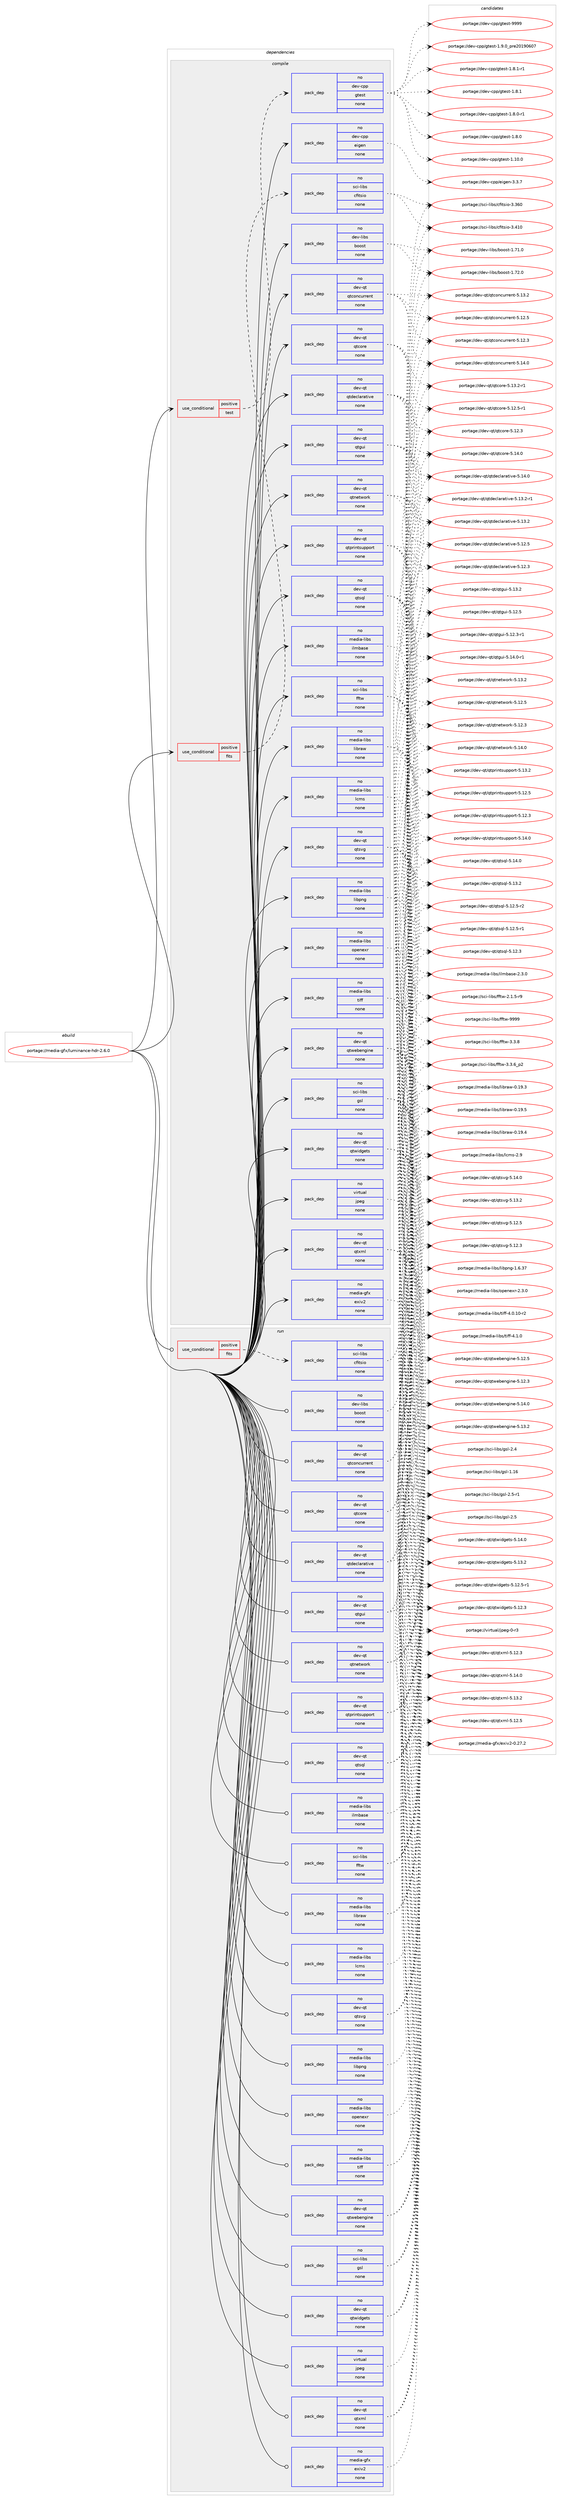 digraph prolog {

# *************
# Graph options
# *************

newrank=true;
concentrate=true;
compound=true;
graph [rankdir=LR,fontname=Helvetica,fontsize=10,ranksep=1.5];#, ranksep=2.5, nodesep=0.2];
edge  [arrowhead=vee];
node  [fontname=Helvetica,fontsize=10];

# **********
# The ebuild
# **********

subgraph cluster_leftcol {
color=gray;
rank=same;
label=<<i>ebuild</i>>;
id [label="portage://media-gfx/luminance-hdr-2.6.0", color=red, width=4, href="../media-gfx/luminance-hdr-2.6.0.svg"];
}

# ****************
# The dependencies
# ****************

subgraph cluster_midcol {
color=gray;
label=<<i>dependencies</i>>;
subgraph cluster_compile {
fillcolor="#eeeeee";
style=filled;
label=<<i>compile</i>>;
subgraph cond50230 {
dependency219695 [label=<<TABLE BORDER="0" CELLBORDER="1" CELLSPACING="0" CELLPADDING="4"><TR><TD ROWSPAN="3" CELLPADDING="10">use_conditional</TD></TR><TR><TD>positive</TD></TR><TR><TD>fits</TD></TR></TABLE>>, shape=none, color=red];
subgraph pack166073 {
dependency219696 [label=<<TABLE BORDER="0" CELLBORDER="1" CELLSPACING="0" CELLPADDING="4" WIDTH="220"><TR><TD ROWSPAN="6" CELLPADDING="30">pack_dep</TD></TR><TR><TD WIDTH="110">no</TD></TR><TR><TD>sci-libs</TD></TR><TR><TD>cfitsio</TD></TR><TR><TD>none</TD></TR><TR><TD></TD></TR></TABLE>>, shape=none, color=blue];
}
dependency219695:e -> dependency219696:w [weight=20,style="dashed",arrowhead="vee"];
}
id:e -> dependency219695:w [weight=20,style="solid",arrowhead="vee"];
subgraph cond50231 {
dependency219697 [label=<<TABLE BORDER="0" CELLBORDER="1" CELLSPACING="0" CELLPADDING="4"><TR><TD ROWSPAN="3" CELLPADDING="10">use_conditional</TD></TR><TR><TD>positive</TD></TR><TR><TD>test</TD></TR></TABLE>>, shape=none, color=red];
subgraph pack166074 {
dependency219698 [label=<<TABLE BORDER="0" CELLBORDER="1" CELLSPACING="0" CELLPADDING="4" WIDTH="220"><TR><TD ROWSPAN="6" CELLPADDING="30">pack_dep</TD></TR><TR><TD WIDTH="110">no</TD></TR><TR><TD>dev-cpp</TD></TR><TR><TD>gtest</TD></TR><TR><TD>none</TD></TR><TR><TD></TD></TR></TABLE>>, shape=none, color=blue];
}
dependency219697:e -> dependency219698:w [weight=20,style="dashed",arrowhead="vee"];
}
id:e -> dependency219697:w [weight=20,style="solid",arrowhead="vee"];
subgraph pack166075 {
dependency219699 [label=<<TABLE BORDER="0" CELLBORDER="1" CELLSPACING="0" CELLPADDING="4" WIDTH="220"><TR><TD ROWSPAN="6" CELLPADDING="30">pack_dep</TD></TR><TR><TD WIDTH="110">no</TD></TR><TR><TD>dev-cpp</TD></TR><TR><TD>eigen</TD></TR><TR><TD>none</TD></TR><TR><TD></TD></TR></TABLE>>, shape=none, color=blue];
}
id:e -> dependency219699:w [weight=20,style="solid",arrowhead="vee"];
subgraph pack166076 {
dependency219700 [label=<<TABLE BORDER="0" CELLBORDER="1" CELLSPACING="0" CELLPADDING="4" WIDTH="220"><TR><TD ROWSPAN="6" CELLPADDING="30">pack_dep</TD></TR><TR><TD WIDTH="110">no</TD></TR><TR><TD>dev-libs</TD></TR><TR><TD>boost</TD></TR><TR><TD>none</TD></TR><TR><TD></TD></TR></TABLE>>, shape=none, color=blue];
}
id:e -> dependency219700:w [weight=20,style="solid",arrowhead="vee"];
subgraph pack166077 {
dependency219701 [label=<<TABLE BORDER="0" CELLBORDER="1" CELLSPACING="0" CELLPADDING="4" WIDTH="220"><TR><TD ROWSPAN="6" CELLPADDING="30">pack_dep</TD></TR><TR><TD WIDTH="110">no</TD></TR><TR><TD>dev-qt</TD></TR><TR><TD>qtconcurrent</TD></TR><TR><TD>none</TD></TR><TR><TD></TD></TR></TABLE>>, shape=none, color=blue];
}
id:e -> dependency219701:w [weight=20,style="solid",arrowhead="vee"];
subgraph pack166078 {
dependency219702 [label=<<TABLE BORDER="0" CELLBORDER="1" CELLSPACING="0" CELLPADDING="4" WIDTH="220"><TR><TD ROWSPAN="6" CELLPADDING="30">pack_dep</TD></TR><TR><TD WIDTH="110">no</TD></TR><TR><TD>dev-qt</TD></TR><TR><TD>qtcore</TD></TR><TR><TD>none</TD></TR><TR><TD></TD></TR></TABLE>>, shape=none, color=blue];
}
id:e -> dependency219702:w [weight=20,style="solid",arrowhead="vee"];
subgraph pack166079 {
dependency219703 [label=<<TABLE BORDER="0" CELLBORDER="1" CELLSPACING="0" CELLPADDING="4" WIDTH="220"><TR><TD ROWSPAN="6" CELLPADDING="30">pack_dep</TD></TR><TR><TD WIDTH="110">no</TD></TR><TR><TD>dev-qt</TD></TR><TR><TD>qtdeclarative</TD></TR><TR><TD>none</TD></TR><TR><TD></TD></TR></TABLE>>, shape=none, color=blue];
}
id:e -> dependency219703:w [weight=20,style="solid",arrowhead="vee"];
subgraph pack166080 {
dependency219704 [label=<<TABLE BORDER="0" CELLBORDER="1" CELLSPACING="0" CELLPADDING="4" WIDTH="220"><TR><TD ROWSPAN="6" CELLPADDING="30">pack_dep</TD></TR><TR><TD WIDTH="110">no</TD></TR><TR><TD>dev-qt</TD></TR><TR><TD>qtgui</TD></TR><TR><TD>none</TD></TR><TR><TD></TD></TR></TABLE>>, shape=none, color=blue];
}
id:e -> dependency219704:w [weight=20,style="solid",arrowhead="vee"];
subgraph pack166081 {
dependency219705 [label=<<TABLE BORDER="0" CELLBORDER="1" CELLSPACING="0" CELLPADDING="4" WIDTH="220"><TR><TD ROWSPAN="6" CELLPADDING="30">pack_dep</TD></TR><TR><TD WIDTH="110">no</TD></TR><TR><TD>dev-qt</TD></TR><TR><TD>qtnetwork</TD></TR><TR><TD>none</TD></TR><TR><TD></TD></TR></TABLE>>, shape=none, color=blue];
}
id:e -> dependency219705:w [weight=20,style="solid",arrowhead="vee"];
subgraph pack166082 {
dependency219706 [label=<<TABLE BORDER="0" CELLBORDER="1" CELLSPACING="0" CELLPADDING="4" WIDTH="220"><TR><TD ROWSPAN="6" CELLPADDING="30">pack_dep</TD></TR><TR><TD WIDTH="110">no</TD></TR><TR><TD>dev-qt</TD></TR><TR><TD>qtprintsupport</TD></TR><TR><TD>none</TD></TR><TR><TD></TD></TR></TABLE>>, shape=none, color=blue];
}
id:e -> dependency219706:w [weight=20,style="solid",arrowhead="vee"];
subgraph pack166083 {
dependency219707 [label=<<TABLE BORDER="0" CELLBORDER="1" CELLSPACING="0" CELLPADDING="4" WIDTH="220"><TR><TD ROWSPAN="6" CELLPADDING="30">pack_dep</TD></TR><TR><TD WIDTH="110">no</TD></TR><TR><TD>dev-qt</TD></TR><TR><TD>qtsql</TD></TR><TR><TD>none</TD></TR><TR><TD></TD></TR></TABLE>>, shape=none, color=blue];
}
id:e -> dependency219707:w [weight=20,style="solid",arrowhead="vee"];
subgraph pack166084 {
dependency219708 [label=<<TABLE BORDER="0" CELLBORDER="1" CELLSPACING="0" CELLPADDING="4" WIDTH="220"><TR><TD ROWSPAN="6" CELLPADDING="30">pack_dep</TD></TR><TR><TD WIDTH="110">no</TD></TR><TR><TD>dev-qt</TD></TR><TR><TD>qtsvg</TD></TR><TR><TD>none</TD></TR><TR><TD></TD></TR></TABLE>>, shape=none, color=blue];
}
id:e -> dependency219708:w [weight=20,style="solid",arrowhead="vee"];
subgraph pack166085 {
dependency219709 [label=<<TABLE BORDER="0" CELLBORDER="1" CELLSPACING="0" CELLPADDING="4" WIDTH="220"><TR><TD ROWSPAN="6" CELLPADDING="30">pack_dep</TD></TR><TR><TD WIDTH="110">no</TD></TR><TR><TD>dev-qt</TD></TR><TR><TD>qtwebengine</TD></TR><TR><TD>none</TD></TR><TR><TD></TD></TR></TABLE>>, shape=none, color=blue];
}
id:e -> dependency219709:w [weight=20,style="solid",arrowhead="vee"];
subgraph pack166086 {
dependency219710 [label=<<TABLE BORDER="0" CELLBORDER="1" CELLSPACING="0" CELLPADDING="4" WIDTH="220"><TR><TD ROWSPAN="6" CELLPADDING="30">pack_dep</TD></TR><TR><TD WIDTH="110">no</TD></TR><TR><TD>dev-qt</TD></TR><TR><TD>qtwidgets</TD></TR><TR><TD>none</TD></TR><TR><TD></TD></TR></TABLE>>, shape=none, color=blue];
}
id:e -> dependency219710:w [weight=20,style="solid",arrowhead="vee"];
subgraph pack166087 {
dependency219711 [label=<<TABLE BORDER="0" CELLBORDER="1" CELLSPACING="0" CELLPADDING="4" WIDTH="220"><TR><TD ROWSPAN="6" CELLPADDING="30">pack_dep</TD></TR><TR><TD WIDTH="110">no</TD></TR><TR><TD>dev-qt</TD></TR><TR><TD>qtxml</TD></TR><TR><TD>none</TD></TR><TR><TD></TD></TR></TABLE>>, shape=none, color=blue];
}
id:e -> dependency219711:w [weight=20,style="solid",arrowhead="vee"];
subgraph pack166088 {
dependency219712 [label=<<TABLE BORDER="0" CELLBORDER="1" CELLSPACING="0" CELLPADDING="4" WIDTH="220"><TR><TD ROWSPAN="6" CELLPADDING="30">pack_dep</TD></TR><TR><TD WIDTH="110">no</TD></TR><TR><TD>media-gfx</TD></TR><TR><TD>exiv2</TD></TR><TR><TD>none</TD></TR><TR><TD></TD></TR></TABLE>>, shape=none, color=blue];
}
id:e -> dependency219712:w [weight=20,style="solid",arrowhead="vee"];
subgraph pack166089 {
dependency219713 [label=<<TABLE BORDER="0" CELLBORDER="1" CELLSPACING="0" CELLPADDING="4" WIDTH="220"><TR><TD ROWSPAN="6" CELLPADDING="30">pack_dep</TD></TR><TR><TD WIDTH="110">no</TD></TR><TR><TD>media-libs</TD></TR><TR><TD>ilmbase</TD></TR><TR><TD>none</TD></TR><TR><TD></TD></TR></TABLE>>, shape=none, color=blue];
}
id:e -> dependency219713:w [weight=20,style="solid",arrowhead="vee"];
subgraph pack166090 {
dependency219714 [label=<<TABLE BORDER="0" CELLBORDER="1" CELLSPACING="0" CELLPADDING="4" WIDTH="220"><TR><TD ROWSPAN="6" CELLPADDING="30">pack_dep</TD></TR><TR><TD WIDTH="110">no</TD></TR><TR><TD>media-libs</TD></TR><TR><TD>lcms</TD></TR><TR><TD>none</TD></TR><TR><TD></TD></TR></TABLE>>, shape=none, color=blue];
}
id:e -> dependency219714:w [weight=20,style="solid",arrowhead="vee"];
subgraph pack166091 {
dependency219715 [label=<<TABLE BORDER="0" CELLBORDER="1" CELLSPACING="0" CELLPADDING="4" WIDTH="220"><TR><TD ROWSPAN="6" CELLPADDING="30">pack_dep</TD></TR><TR><TD WIDTH="110">no</TD></TR><TR><TD>media-libs</TD></TR><TR><TD>libpng</TD></TR><TR><TD>none</TD></TR><TR><TD></TD></TR></TABLE>>, shape=none, color=blue];
}
id:e -> dependency219715:w [weight=20,style="solid",arrowhead="vee"];
subgraph pack166092 {
dependency219716 [label=<<TABLE BORDER="0" CELLBORDER="1" CELLSPACING="0" CELLPADDING="4" WIDTH="220"><TR><TD ROWSPAN="6" CELLPADDING="30">pack_dep</TD></TR><TR><TD WIDTH="110">no</TD></TR><TR><TD>media-libs</TD></TR><TR><TD>libraw</TD></TR><TR><TD>none</TD></TR><TR><TD></TD></TR></TABLE>>, shape=none, color=blue];
}
id:e -> dependency219716:w [weight=20,style="solid",arrowhead="vee"];
subgraph pack166093 {
dependency219717 [label=<<TABLE BORDER="0" CELLBORDER="1" CELLSPACING="0" CELLPADDING="4" WIDTH="220"><TR><TD ROWSPAN="6" CELLPADDING="30">pack_dep</TD></TR><TR><TD WIDTH="110">no</TD></TR><TR><TD>media-libs</TD></TR><TR><TD>openexr</TD></TR><TR><TD>none</TD></TR><TR><TD></TD></TR></TABLE>>, shape=none, color=blue];
}
id:e -> dependency219717:w [weight=20,style="solid",arrowhead="vee"];
subgraph pack166094 {
dependency219718 [label=<<TABLE BORDER="0" CELLBORDER="1" CELLSPACING="0" CELLPADDING="4" WIDTH="220"><TR><TD ROWSPAN="6" CELLPADDING="30">pack_dep</TD></TR><TR><TD WIDTH="110">no</TD></TR><TR><TD>media-libs</TD></TR><TR><TD>tiff</TD></TR><TR><TD>none</TD></TR><TR><TD></TD></TR></TABLE>>, shape=none, color=blue];
}
id:e -> dependency219718:w [weight=20,style="solid",arrowhead="vee"];
subgraph pack166095 {
dependency219719 [label=<<TABLE BORDER="0" CELLBORDER="1" CELLSPACING="0" CELLPADDING="4" WIDTH="220"><TR><TD ROWSPAN="6" CELLPADDING="30">pack_dep</TD></TR><TR><TD WIDTH="110">no</TD></TR><TR><TD>sci-libs</TD></TR><TR><TD>fftw</TD></TR><TR><TD>none</TD></TR><TR><TD></TD></TR></TABLE>>, shape=none, color=blue];
}
id:e -> dependency219719:w [weight=20,style="solid",arrowhead="vee"];
subgraph pack166096 {
dependency219720 [label=<<TABLE BORDER="0" CELLBORDER="1" CELLSPACING="0" CELLPADDING="4" WIDTH="220"><TR><TD ROWSPAN="6" CELLPADDING="30">pack_dep</TD></TR><TR><TD WIDTH="110">no</TD></TR><TR><TD>sci-libs</TD></TR><TR><TD>gsl</TD></TR><TR><TD>none</TD></TR><TR><TD></TD></TR></TABLE>>, shape=none, color=blue];
}
id:e -> dependency219720:w [weight=20,style="solid",arrowhead="vee"];
subgraph pack166097 {
dependency219721 [label=<<TABLE BORDER="0" CELLBORDER="1" CELLSPACING="0" CELLPADDING="4" WIDTH="220"><TR><TD ROWSPAN="6" CELLPADDING="30">pack_dep</TD></TR><TR><TD WIDTH="110">no</TD></TR><TR><TD>virtual</TD></TR><TR><TD>jpeg</TD></TR><TR><TD>none</TD></TR><TR><TD></TD></TR></TABLE>>, shape=none, color=blue];
}
id:e -> dependency219721:w [weight=20,style="solid",arrowhead="vee"];
}
subgraph cluster_compileandrun {
fillcolor="#eeeeee";
style=filled;
label=<<i>compile and run</i>>;
}
subgraph cluster_run {
fillcolor="#eeeeee";
style=filled;
label=<<i>run</i>>;
subgraph cond50232 {
dependency219722 [label=<<TABLE BORDER="0" CELLBORDER="1" CELLSPACING="0" CELLPADDING="4"><TR><TD ROWSPAN="3" CELLPADDING="10">use_conditional</TD></TR><TR><TD>positive</TD></TR><TR><TD>fits</TD></TR></TABLE>>, shape=none, color=red];
subgraph pack166098 {
dependency219723 [label=<<TABLE BORDER="0" CELLBORDER="1" CELLSPACING="0" CELLPADDING="4" WIDTH="220"><TR><TD ROWSPAN="6" CELLPADDING="30">pack_dep</TD></TR><TR><TD WIDTH="110">no</TD></TR><TR><TD>sci-libs</TD></TR><TR><TD>cfitsio</TD></TR><TR><TD>none</TD></TR><TR><TD></TD></TR></TABLE>>, shape=none, color=blue];
}
dependency219722:e -> dependency219723:w [weight=20,style="dashed",arrowhead="vee"];
}
id:e -> dependency219722:w [weight=20,style="solid",arrowhead="odot"];
subgraph pack166099 {
dependency219724 [label=<<TABLE BORDER="0" CELLBORDER="1" CELLSPACING="0" CELLPADDING="4" WIDTH="220"><TR><TD ROWSPAN="6" CELLPADDING="30">pack_dep</TD></TR><TR><TD WIDTH="110">no</TD></TR><TR><TD>dev-libs</TD></TR><TR><TD>boost</TD></TR><TR><TD>none</TD></TR><TR><TD></TD></TR></TABLE>>, shape=none, color=blue];
}
id:e -> dependency219724:w [weight=20,style="solid",arrowhead="odot"];
subgraph pack166100 {
dependency219725 [label=<<TABLE BORDER="0" CELLBORDER="1" CELLSPACING="0" CELLPADDING="4" WIDTH="220"><TR><TD ROWSPAN="6" CELLPADDING="30">pack_dep</TD></TR><TR><TD WIDTH="110">no</TD></TR><TR><TD>dev-qt</TD></TR><TR><TD>qtconcurrent</TD></TR><TR><TD>none</TD></TR><TR><TD></TD></TR></TABLE>>, shape=none, color=blue];
}
id:e -> dependency219725:w [weight=20,style="solid",arrowhead="odot"];
subgraph pack166101 {
dependency219726 [label=<<TABLE BORDER="0" CELLBORDER="1" CELLSPACING="0" CELLPADDING="4" WIDTH="220"><TR><TD ROWSPAN="6" CELLPADDING="30">pack_dep</TD></TR><TR><TD WIDTH="110">no</TD></TR><TR><TD>dev-qt</TD></TR><TR><TD>qtcore</TD></TR><TR><TD>none</TD></TR><TR><TD></TD></TR></TABLE>>, shape=none, color=blue];
}
id:e -> dependency219726:w [weight=20,style="solid",arrowhead="odot"];
subgraph pack166102 {
dependency219727 [label=<<TABLE BORDER="0" CELLBORDER="1" CELLSPACING="0" CELLPADDING="4" WIDTH="220"><TR><TD ROWSPAN="6" CELLPADDING="30">pack_dep</TD></TR><TR><TD WIDTH="110">no</TD></TR><TR><TD>dev-qt</TD></TR><TR><TD>qtdeclarative</TD></TR><TR><TD>none</TD></TR><TR><TD></TD></TR></TABLE>>, shape=none, color=blue];
}
id:e -> dependency219727:w [weight=20,style="solid",arrowhead="odot"];
subgraph pack166103 {
dependency219728 [label=<<TABLE BORDER="0" CELLBORDER="1" CELLSPACING="0" CELLPADDING="4" WIDTH="220"><TR><TD ROWSPAN="6" CELLPADDING="30">pack_dep</TD></TR><TR><TD WIDTH="110">no</TD></TR><TR><TD>dev-qt</TD></TR><TR><TD>qtgui</TD></TR><TR><TD>none</TD></TR><TR><TD></TD></TR></TABLE>>, shape=none, color=blue];
}
id:e -> dependency219728:w [weight=20,style="solid",arrowhead="odot"];
subgraph pack166104 {
dependency219729 [label=<<TABLE BORDER="0" CELLBORDER="1" CELLSPACING="0" CELLPADDING="4" WIDTH="220"><TR><TD ROWSPAN="6" CELLPADDING="30">pack_dep</TD></TR><TR><TD WIDTH="110">no</TD></TR><TR><TD>dev-qt</TD></TR><TR><TD>qtnetwork</TD></TR><TR><TD>none</TD></TR><TR><TD></TD></TR></TABLE>>, shape=none, color=blue];
}
id:e -> dependency219729:w [weight=20,style="solid",arrowhead="odot"];
subgraph pack166105 {
dependency219730 [label=<<TABLE BORDER="0" CELLBORDER="1" CELLSPACING="0" CELLPADDING="4" WIDTH="220"><TR><TD ROWSPAN="6" CELLPADDING="30">pack_dep</TD></TR><TR><TD WIDTH="110">no</TD></TR><TR><TD>dev-qt</TD></TR><TR><TD>qtprintsupport</TD></TR><TR><TD>none</TD></TR><TR><TD></TD></TR></TABLE>>, shape=none, color=blue];
}
id:e -> dependency219730:w [weight=20,style="solid",arrowhead="odot"];
subgraph pack166106 {
dependency219731 [label=<<TABLE BORDER="0" CELLBORDER="1" CELLSPACING="0" CELLPADDING="4" WIDTH="220"><TR><TD ROWSPAN="6" CELLPADDING="30">pack_dep</TD></TR><TR><TD WIDTH="110">no</TD></TR><TR><TD>dev-qt</TD></TR><TR><TD>qtsql</TD></TR><TR><TD>none</TD></TR><TR><TD></TD></TR></TABLE>>, shape=none, color=blue];
}
id:e -> dependency219731:w [weight=20,style="solid",arrowhead="odot"];
subgraph pack166107 {
dependency219732 [label=<<TABLE BORDER="0" CELLBORDER="1" CELLSPACING="0" CELLPADDING="4" WIDTH="220"><TR><TD ROWSPAN="6" CELLPADDING="30">pack_dep</TD></TR><TR><TD WIDTH="110">no</TD></TR><TR><TD>dev-qt</TD></TR><TR><TD>qtsvg</TD></TR><TR><TD>none</TD></TR><TR><TD></TD></TR></TABLE>>, shape=none, color=blue];
}
id:e -> dependency219732:w [weight=20,style="solid",arrowhead="odot"];
subgraph pack166108 {
dependency219733 [label=<<TABLE BORDER="0" CELLBORDER="1" CELLSPACING="0" CELLPADDING="4" WIDTH="220"><TR><TD ROWSPAN="6" CELLPADDING="30">pack_dep</TD></TR><TR><TD WIDTH="110">no</TD></TR><TR><TD>dev-qt</TD></TR><TR><TD>qtwebengine</TD></TR><TR><TD>none</TD></TR><TR><TD></TD></TR></TABLE>>, shape=none, color=blue];
}
id:e -> dependency219733:w [weight=20,style="solid",arrowhead="odot"];
subgraph pack166109 {
dependency219734 [label=<<TABLE BORDER="0" CELLBORDER="1" CELLSPACING="0" CELLPADDING="4" WIDTH="220"><TR><TD ROWSPAN="6" CELLPADDING="30">pack_dep</TD></TR><TR><TD WIDTH="110">no</TD></TR><TR><TD>dev-qt</TD></TR><TR><TD>qtwidgets</TD></TR><TR><TD>none</TD></TR><TR><TD></TD></TR></TABLE>>, shape=none, color=blue];
}
id:e -> dependency219734:w [weight=20,style="solid",arrowhead="odot"];
subgraph pack166110 {
dependency219735 [label=<<TABLE BORDER="0" CELLBORDER="1" CELLSPACING="0" CELLPADDING="4" WIDTH="220"><TR><TD ROWSPAN="6" CELLPADDING="30">pack_dep</TD></TR><TR><TD WIDTH="110">no</TD></TR><TR><TD>dev-qt</TD></TR><TR><TD>qtxml</TD></TR><TR><TD>none</TD></TR><TR><TD></TD></TR></TABLE>>, shape=none, color=blue];
}
id:e -> dependency219735:w [weight=20,style="solid",arrowhead="odot"];
subgraph pack166111 {
dependency219736 [label=<<TABLE BORDER="0" CELLBORDER="1" CELLSPACING="0" CELLPADDING="4" WIDTH="220"><TR><TD ROWSPAN="6" CELLPADDING="30">pack_dep</TD></TR><TR><TD WIDTH="110">no</TD></TR><TR><TD>media-gfx</TD></TR><TR><TD>exiv2</TD></TR><TR><TD>none</TD></TR><TR><TD></TD></TR></TABLE>>, shape=none, color=blue];
}
id:e -> dependency219736:w [weight=20,style="solid",arrowhead="odot"];
subgraph pack166112 {
dependency219737 [label=<<TABLE BORDER="0" CELLBORDER="1" CELLSPACING="0" CELLPADDING="4" WIDTH="220"><TR><TD ROWSPAN="6" CELLPADDING="30">pack_dep</TD></TR><TR><TD WIDTH="110">no</TD></TR><TR><TD>media-libs</TD></TR><TR><TD>ilmbase</TD></TR><TR><TD>none</TD></TR><TR><TD></TD></TR></TABLE>>, shape=none, color=blue];
}
id:e -> dependency219737:w [weight=20,style="solid",arrowhead="odot"];
subgraph pack166113 {
dependency219738 [label=<<TABLE BORDER="0" CELLBORDER="1" CELLSPACING="0" CELLPADDING="4" WIDTH="220"><TR><TD ROWSPAN="6" CELLPADDING="30">pack_dep</TD></TR><TR><TD WIDTH="110">no</TD></TR><TR><TD>media-libs</TD></TR><TR><TD>lcms</TD></TR><TR><TD>none</TD></TR><TR><TD></TD></TR></TABLE>>, shape=none, color=blue];
}
id:e -> dependency219738:w [weight=20,style="solid",arrowhead="odot"];
subgraph pack166114 {
dependency219739 [label=<<TABLE BORDER="0" CELLBORDER="1" CELLSPACING="0" CELLPADDING="4" WIDTH="220"><TR><TD ROWSPAN="6" CELLPADDING="30">pack_dep</TD></TR><TR><TD WIDTH="110">no</TD></TR><TR><TD>media-libs</TD></TR><TR><TD>libpng</TD></TR><TR><TD>none</TD></TR><TR><TD></TD></TR></TABLE>>, shape=none, color=blue];
}
id:e -> dependency219739:w [weight=20,style="solid",arrowhead="odot"];
subgraph pack166115 {
dependency219740 [label=<<TABLE BORDER="0" CELLBORDER="1" CELLSPACING="0" CELLPADDING="4" WIDTH="220"><TR><TD ROWSPAN="6" CELLPADDING="30">pack_dep</TD></TR><TR><TD WIDTH="110">no</TD></TR><TR><TD>media-libs</TD></TR><TR><TD>libraw</TD></TR><TR><TD>none</TD></TR><TR><TD></TD></TR></TABLE>>, shape=none, color=blue];
}
id:e -> dependency219740:w [weight=20,style="solid",arrowhead="odot"];
subgraph pack166116 {
dependency219741 [label=<<TABLE BORDER="0" CELLBORDER="1" CELLSPACING="0" CELLPADDING="4" WIDTH="220"><TR><TD ROWSPAN="6" CELLPADDING="30">pack_dep</TD></TR><TR><TD WIDTH="110">no</TD></TR><TR><TD>media-libs</TD></TR><TR><TD>openexr</TD></TR><TR><TD>none</TD></TR><TR><TD></TD></TR></TABLE>>, shape=none, color=blue];
}
id:e -> dependency219741:w [weight=20,style="solid",arrowhead="odot"];
subgraph pack166117 {
dependency219742 [label=<<TABLE BORDER="0" CELLBORDER="1" CELLSPACING="0" CELLPADDING="4" WIDTH="220"><TR><TD ROWSPAN="6" CELLPADDING="30">pack_dep</TD></TR><TR><TD WIDTH="110">no</TD></TR><TR><TD>media-libs</TD></TR><TR><TD>tiff</TD></TR><TR><TD>none</TD></TR><TR><TD></TD></TR></TABLE>>, shape=none, color=blue];
}
id:e -> dependency219742:w [weight=20,style="solid",arrowhead="odot"];
subgraph pack166118 {
dependency219743 [label=<<TABLE BORDER="0" CELLBORDER="1" CELLSPACING="0" CELLPADDING="4" WIDTH="220"><TR><TD ROWSPAN="6" CELLPADDING="30">pack_dep</TD></TR><TR><TD WIDTH="110">no</TD></TR><TR><TD>sci-libs</TD></TR><TR><TD>fftw</TD></TR><TR><TD>none</TD></TR><TR><TD></TD></TR></TABLE>>, shape=none, color=blue];
}
id:e -> dependency219743:w [weight=20,style="solid",arrowhead="odot"];
subgraph pack166119 {
dependency219744 [label=<<TABLE BORDER="0" CELLBORDER="1" CELLSPACING="0" CELLPADDING="4" WIDTH="220"><TR><TD ROWSPAN="6" CELLPADDING="30">pack_dep</TD></TR><TR><TD WIDTH="110">no</TD></TR><TR><TD>sci-libs</TD></TR><TR><TD>gsl</TD></TR><TR><TD>none</TD></TR><TR><TD></TD></TR></TABLE>>, shape=none, color=blue];
}
id:e -> dependency219744:w [weight=20,style="solid",arrowhead="odot"];
subgraph pack166120 {
dependency219745 [label=<<TABLE BORDER="0" CELLBORDER="1" CELLSPACING="0" CELLPADDING="4" WIDTH="220"><TR><TD ROWSPAN="6" CELLPADDING="30">pack_dep</TD></TR><TR><TD WIDTH="110">no</TD></TR><TR><TD>virtual</TD></TR><TR><TD>jpeg</TD></TR><TR><TD>none</TD></TR><TR><TD></TD></TR></TABLE>>, shape=none, color=blue];
}
id:e -> dependency219745:w [weight=20,style="solid",arrowhead="odot"];
}
}

# **************
# The candidates
# **************

subgraph cluster_choices {
rank=same;
color=gray;
label=<<i>candidates</i>>;

subgraph choice166073 {
color=black;
nodesep=1;
choice1159910545108105981154799102105116115105111455146524948 [label="portage://sci-libs/cfitsio-3.410", color=red, width=4,href="../sci-libs/cfitsio-3.410.svg"];
choice1159910545108105981154799102105116115105111455146515448 [label="portage://sci-libs/cfitsio-3.360", color=red, width=4,href="../sci-libs/cfitsio-3.360.svg"];
dependency219696:e -> choice1159910545108105981154799102105116115105111455146524948:w [style=dotted,weight="100"];
dependency219696:e -> choice1159910545108105981154799102105116115105111455146515448:w [style=dotted,weight="100"];
}
subgraph choice166074 {
color=black;
nodesep=1;
choice1001011184599112112471031161011151164557575757 [label="portage://dev-cpp/gtest-9999", color=red, width=4,href="../dev-cpp/gtest-9999.svg"];
choice100101118459911211247103116101115116454946574648951121141015048495748544855 [label="portage://dev-cpp/gtest-1.9.0_pre20190607", color=red, width=4,href="../dev-cpp/gtest-1.9.0_pre20190607.svg"];
choice1001011184599112112471031161011151164549465646494511449 [label="portage://dev-cpp/gtest-1.8.1-r1", color=red, width=4,href="../dev-cpp/gtest-1.8.1-r1.svg"];
choice100101118459911211247103116101115116454946564649 [label="portage://dev-cpp/gtest-1.8.1", color=red, width=4,href="../dev-cpp/gtest-1.8.1.svg"];
choice1001011184599112112471031161011151164549465646484511449 [label="portage://dev-cpp/gtest-1.8.0-r1", color=red, width=4,href="../dev-cpp/gtest-1.8.0-r1.svg"];
choice100101118459911211247103116101115116454946564648 [label="portage://dev-cpp/gtest-1.8.0", color=red, width=4,href="../dev-cpp/gtest-1.8.0.svg"];
choice10010111845991121124710311610111511645494649484648 [label="portage://dev-cpp/gtest-1.10.0", color=red, width=4,href="../dev-cpp/gtest-1.10.0.svg"];
dependency219698:e -> choice1001011184599112112471031161011151164557575757:w [style=dotted,weight="100"];
dependency219698:e -> choice100101118459911211247103116101115116454946574648951121141015048495748544855:w [style=dotted,weight="100"];
dependency219698:e -> choice1001011184599112112471031161011151164549465646494511449:w [style=dotted,weight="100"];
dependency219698:e -> choice100101118459911211247103116101115116454946564649:w [style=dotted,weight="100"];
dependency219698:e -> choice1001011184599112112471031161011151164549465646484511449:w [style=dotted,weight="100"];
dependency219698:e -> choice100101118459911211247103116101115116454946564648:w [style=dotted,weight="100"];
dependency219698:e -> choice10010111845991121124710311610111511645494649484648:w [style=dotted,weight="100"];
}
subgraph choice166075 {
color=black;
nodesep=1;
choice100101118459911211247101105103101110455146514655 [label="portage://dev-cpp/eigen-3.3.7", color=red, width=4,href="../dev-cpp/eigen-3.3.7.svg"];
dependency219699:e -> choice100101118459911211247101105103101110455146514655:w [style=dotted,weight="100"];
}
subgraph choice166076 {
color=black;
nodesep=1;
choice1001011184510810598115479811111111511645494655504648 [label="portage://dev-libs/boost-1.72.0", color=red, width=4,href="../dev-libs/boost-1.72.0.svg"];
choice1001011184510810598115479811111111511645494655494648 [label="portage://dev-libs/boost-1.71.0", color=red, width=4,href="../dev-libs/boost-1.71.0.svg"];
dependency219700:e -> choice1001011184510810598115479811111111511645494655504648:w [style=dotted,weight="100"];
dependency219700:e -> choice1001011184510810598115479811111111511645494655494648:w [style=dotted,weight="100"];
}
subgraph choice166077 {
color=black;
nodesep=1;
choice1001011184511311647113116991111109911711411410111011645534649524648 [label="portage://dev-qt/qtconcurrent-5.14.0", color=red, width=4,href="../dev-qt/qtconcurrent-5.14.0.svg"];
choice1001011184511311647113116991111109911711411410111011645534649514650 [label="portage://dev-qt/qtconcurrent-5.13.2", color=red, width=4,href="../dev-qt/qtconcurrent-5.13.2.svg"];
choice1001011184511311647113116991111109911711411410111011645534649504653 [label="portage://dev-qt/qtconcurrent-5.12.5", color=red, width=4,href="../dev-qt/qtconcurrent-5.12.5.svg"];
choice1001011184511311647113116991111109911711411410111011645534649504651 [label="portage://dev-qt/qtconcurrent-5.12.3", color=red, width=4,href="../dev-qt/qtconcurrent-5.12.3.svg"];
dependency219701:e -> choice1001011184511311647113116991111109911711411410111011645534649524648:w [style=dotted,weight="100"];
dependency219701:e -> choice1001011184511311647113116991111109911711411410111011645534649514650:w [style=dotted,weight="100"];
dependency219701:e -> choice1001011184511311647113116991111109911711411410111011645534649504653:w [style=dotted,weight="100"];
dependency219701:e -> choice1001011184511311647113116991111109911711411410111011645534649504651:w [style=dotted,weight="100"];
}
subgraph choice166078 {
color=black;
nodesep=1;
choice10010111845113116471131169911111410145534649524648 [label="portage://dev-qt/qtcore-5.14.0", color=red, width=4,href="../dev-qt/qtcore-5.14.0.svg"];
choice100101118451131164711311699111114101455346495146504511449 [label="portage://dev-qt/qtcore-5.13.2-r1", color=red, width=4,href="../dev-qt/qtcore-5.13.2-r1.svg"];
choice100101118451131164711311699111114101455346495046534511449 [label="portage://dev-qt/qtcore-5.12.5-r1", color=red, width=4,href="../dev-qt/qtcore-5.12.5-r1.svg"];
choice10010111845113116471131169911111410145534649504651 [label="portage://dev-qt/qtcore-5.12.3", color=red, width=4,href="../dev-qt/qtcore-5.12.3.svg"];
dependency219702:e -> choice10010111845113116471131169911111410145534649524648:w [style=dotted,weight="100"];
dependency219702:e -> choice100101118451131164711311699111114101455346495146504511449:w [style=dotted,weight="100"];
dependency219702:e -> choice100101118451131164711311699111114101455346495046534511449:w [style=dotted,weight="100"];
dependency219702:e -> choice10010111845113116471131169911111410145534649504651:w [style=dotted,weight="100"];
}
subgraph choice166079 {
color=black;
nodesep=1;
choice100101118451131164711311610010199108971149711610511810145534649524648 [label="portage://dev-qt/qtdeclarative-5.14.0", color=red, width=4,href="../dev-qt/qtdeclarative-5.14.0.svg"];
choice1001011184511311647113116100101991089711497116105118101455346495146504511449 [label="portage://dev-qt/qtdeclarative-5.13.2-r1", color=red, width=4,href="../dev-qt/qtdeclarative-5.13.2-r1.svg"];
choice100101118451131164711311610010199108971149711610511810145534649514650 [label="portage://dev-qt/qtdeclarative-5.13.2", color=red, width=4,href="../dev-qt/qtdeclarative-5.13.2.svg"];
choice100101118451131164711311610010199108971149711610511810145534649504653 [label="portage://dev-qt/qtdeclarative-5.12.5", color=red, width=4,href="../dev-qt/qtdeclarative-5.12.5.svg"];
choice100101118451131164711311610010199108971149711610511810145534649504651 [label="portage://dev-qt/qtdeclarative-5.12.3", color=red, width=4,href="../dev-qt/qtdeclarative-5.12.3.svg"];
dependency219703:e -> choice100101118451131164711311610010199108971149711610511810145534649524648:w [style=dotted,weight="100"];
dependency219703:e -> choice1001011184511311647113116100101991089711497116105118101455346495146504511449:w [style=dotted,weight="100"];
dependency219703:e -> choice100101118451131164711311610010199108971149711610511810145534649514650:w [style=dotted,weight="100"];
dependency219703:e -> choice100101118451131164711311610010199108971149711610511810145534649504653:w [style=dotted,weight="100"];
dependency219703:e -> choice100101118451131164711311610010199108971149711610511810145534649504651:w [style=dotted,weight="100"];
}
subgraph choice166080 {
color=black;
nodesep=1;
choice1001011184511311647113116103117105455346495246484511449 [label="portage://dev-qt/qtgui-5.14.0-r1", color=red, width=4,href="../dev-qt/qtgui-5.14.0-r1.svg"];
choice100101118451131164711311610311710545534649514650 [label="portage://dev-qt/qtgui-5.13.2", color=red, width=4,href="../dev-qt/qtgui-5.13.2.svg"];
choice100101118451131164711311610311710545534649504653 [label="portage://dev-qt/qtgui-5.12.5", color=red, width=4,href="../dev-qt/qtgui-5.12.5.svg"];
choice1001011184511311647113116103117105455346495046514511449 [label="portage://dev-qt/qtgui-5.12.3-r1", color=red, width=4,href="../dev-qt/qtgui-5.12.3-r1.svg"];
dependency219704:e -> choice1001011184511311647113116103117105455346495246484511449:w [style=dotted,weight="100"];
dependency219704:e -> choice100101118451131164711311610311710545534649514650:w [style=dotted,weight="100"];
dependency219704:e -> choice100101118451131164711311610311710545534649504653:w [style=dotted,weight="100"];
dependency219704:e -> choice1001011184511311647113116103117105455346495046514511449:w [style=dotted,weight="100"];
}
subgraph choice166081 {
color=black;
nodesep=1;
choice100101118451131164711311611010111611911111410745534649524648 [label="portage://dev-qt/qtnetwork-5.14.0", color=red, width=4,href="../dev-qt/qtnetwork-5.14.0.svg"];
choice100101118451131164711311611010111611911111410745534649514650 [label="portage://dev-qt/qtnetwork-5.13.2", color=red, width=4,href="../dev-qt/qtnetwork-5.13.2.svg"];
choice100101118451131164711311611010111611911111410745534649504653 [label="portage://dev-qt/qtnetwork-5.12.5", color=red, width=4,href="../dev-qt/qtnetwork-5.12.5.svg"];
choice100101118451131164711311611010111611911111410745534649504651 [label="portage://dev-qt/qtnetwork-5.12.3", color=red, width=4,href="../dev-qt/qtnetwork-5.12.3.svg"];
dependency219705:e -> choice100101118451131164711311611010111611911111410745534649524648:w [style=dotted,weight="100"];
dependency219705:e -> choice100101118451131164711311611010111611911111410745534649514650:w [style=dotted,weight="100"];
dependency219705:e -> choice100101118451131164711311611010111611911111410745534649504653:w [style=dotted,weight="100"];
dependency219705:e -> choice100101118451131164711311611010111611911111410745534649504651:w [style=dotted,weight="100"];
}
subgraph choice166082 {
color=black;
nodesep=1;
choice100101118451131164711311611211410511011611511711211211111411645534649524648 [label="portage://dev-qt/qtprintsupport-5.14.0", color=red, width=4,href="../dev-qt/qtprintsupport-5.14.0.svg"];
choice100101118451131164711311611211410511011611511711211211111411645534649514650 [label="portage://dev-qt/qtprintsupport-5.13.2", color=red, width=4,href="../dev-qt/qtprintsupport-5.13.2.svg"];
choice100101118451131164711311611211410511011611511711211211111411645534649504653 [label="portage://dev-qt/qtprintsupport-5.12.5", color=red, width=4,href="../dev-qt/qtprintsupport-5.12.5.svg"];
choice100101118451131164711311611211410511011611511711211211111411645534649504651 [label="portage://dev-qt/qtprintsupport-5.12.3", color=red, width=4,href="../dev-qt/qtprintsupport-5.12.3.svg"];
dependency219706:e -> choice100101118451131164711311611211410511011611511711211211111411645534649524648:w [style=dotted,weight="100"];
dependency219706:e -> choice100101118451131164711311611211410511011611511711211211111411645534649514650:w [style=dotted,weight="100"];
dependency219706:e -> choice100101118451131164711311611211410511011611511711211211111411645534649504653:w [style=dotted,weight="100"];
dependency219706:e -> choice100101118451131164711311611211410511011611511711211211111411645534649504651:w [style=dotted,weight="100"];
}
subgraph choice166083 {
color=black;
nodesep=1;
choice100101118451131164711311611511310845534649524648 [label="portage://dev-qt/qtsql-5.14.0", color=red, width=4,href="../dev-qt/qtsql-5.14.0.svg"];
choice100101118451131164711311611511310845534649514650 [label="portage://dev-qt/qtsql-5.13.2", color=red, width=4,href="../dev-qt/qtsql-5.13.2.svg"];
choice1001011184511311647113116115113108455346495046534511450 [label="portage://dev-qt/qtsql-5.12.5-r2", color=red, width=4,href="../dev-qt/qtsql-5.12.5-r2.svg"];
choice1001011184511311647113116115113108455346495046534511449 [label="portage://dev-qt/qtsql-5.12.5-r1", color=red, width=4,href="../dev-qt/qtsql-5.12.5-r1.svg"];
choice100101118451131164711311611511310845534649504651 [label="portage://dev-qt/qtsql-5.12.3", color=red, width=4,href="../dev-qt/qtsql-5.12.3.svg"];
dependency219707:e -> choice100101118451131164711311611511310845534649524648:w [style=dotted,weight="100"];
dependency219707:e -> choice100101118451131164711311611511310845534649514650:w [style=dotted,weight="100"];
dependency219707:e -> choice1001011184511311647113116115113108455346495046534511450:w [style=dotted,weight="100"];
dependency219707:e -> choice1001011184511311647113116115113108455346495046534511449:w [style=dotted,weight="100"];
dependency219707:e -> choice100101118451131164711311611511310845534649504651:w [style=dotted,weight="100"];
}
subgraph choice166084 {
color=black;
nodesep=1;
choice100101118451131164711311611511810345534649524648 [label="portage://dev-qt/qtsvg-5.14.0", color=red, width=4,href="../dev-qt/qtsvg-5.14.0.svg"];
choice100101118451131164711311611511810345534649514650 [label="portage://dev-qt/qtsvg-5.13.2", color=red, width=4,href="../dev-qt/qtsvg-5.13.2.svg"];
choice100101118451131164711311611511810345534649504653 [label="portage://dev-qt/qtsvg-5.12.5", color=red, width=4,href="../dev-qt/qtsvg-5.12.5.svg"];
choice100101118451131164711311611511810345534649504651 [label="portage://dev-qt/qtsvg-5.12.3", color=red, width=4,href="../dev-qt/qtsvg-5.12.3.svg"];
dependency219708:e -> choice100101118451131164711311611511810345534649524648:w [style=dotted,weight="100"];
dependency219708:e -> choice100101118451131164711311611511810345534649514650:w [style=dotted,weight="100"];
dependency219708:e -> choice100101118451131164711311611511810345534649504653:w [style=dotted,weight="100"];
dependency219708:e -> choice100101118451131164711311611511810345534649504651:w [style=dotted,weight="100"];
}
subgraph choice166085 {
color=black;
nodesep=1;
choice10010111845113116471131161191019810111010310511010145534649524648 [label="portage://dev-qt/qtwebengine-5.14.0", color=red, width=4,href="../dev-qt/qtwebengine-5.14.0.svg"];
choice10010111845113116471131161191019810111010310511010145534649514650 [label="portage://dev-qt/qtwebengine-5.13.2", color=red, width=4,href="../dev-qt/qtwebengine-5.13.2.svg"];
choice10010111845113116471131161191019810111010310511010145534649504653 [label="portage://dev-qt/qtwebengine-5.12.5", color=red, width=4,href="../dev-qt/qtwebengine-5.12.5.svg"];
choice10010111845113116471131161191019810111010310511010145534649504651 [label="portage://dev-qt/qtwebengine-5.12.3", color=red, width=4,href="../dev-qt/qtwebengine-5.12.3.svg"];
dependency219709:e -> choice10010111845113116471131161191019810111010310511010145534649524648:w [style=dotted,weight="100"];
dependency219709:e -> choice10010111845113116471131161191019810111010310511010145534649514650:w [style=dotted,weight="100"];
dependency219709:e -> choice10010111845113116471131161191019810111010310511010145534649504653:w [style=dotted,weight="100"];
dependency219709:e -> choice10010111845113116471131161191019810111010310511010145534649504651:w [style=dotted,weight="100"];
}
subgraph choice166086 {
color=black;
nodesep=1;
choice100101118451131164711311611910510010310111611545534649524648 [label="portage://dev-qt/qtwidgets-5.14.0", color=red, width=4,href="../dev-qt/qtwidgets-5.14.0.svg"];
choice100101118451131164711311611910510010310111611545534649514650 [label="portage://dev-qt/qtwidgets-5.13.2", color=red, width=4,href="../dev-qt/qtwidgets-5.13.2.svg"];
choice1001011184511311647113116119105100103101116115455346495046534511449 [label="portage://dev-qt/qtwidgets-5.12.5-r1", color=red, width=4,href="../dev-qt/qtwidgets-5.12.5-r1.svg"];
choice100101118451131164711311611910510010310111611545534649504651 [label="portage://dev-qt/qtwidgets-5.12.3", color=red, width=4,href="../dev-qt/qtwidgets-5.12.3.svg"];
dependency219710:e -> choice100101118451131164711311611910510010310111611545534649524648:w [style=dotted,weight="100"];
dependency219710:e -> choice100101118451131164711311611910510010310111611545534649514650:w [style=dotted,weight="100"];
dependency219710:e -> choice1001011184511311647113116119105100103101116115455346495046534511449:w [style=dotted,weight="100"];
dependency219710:e -> choice100101118451131164711311611910510010310111611545534649504651:w [style=dotted,weight="100"];
}
subgraph choice166087 {
color=black;
nodesep=1;
choice100101118451131164711311612010910845534649524648 [label="portage://dev-qt/qtxml-5.14.0", color=red, width=4,href="../dev-qt/qtxml-5.14.0.svg"];
choice100101118451131164711311612010910845534649514650 [label="portage://dev-qt/qtxml-5.13.2", color=red, width=4,href="../dev-qt/qtxml-5.13.2.svg"];
choice100101118451131164711311612010910845534649504653 [label="portage://dev-qt/qtxml-5.12.5", color=red, width=4,href="../dev-qt/qtxml-5.12.5.svg"];
choice100101118451131164711311612010910845534649504651 [label="portage://dev-qt/qtxml-5.12.3", color=red, width=4,href="../dev-qt/qtxml-5.12.3.svg"];
dependency219711:e -> choice100101118451131164711311612010910845534649524648:w [style=dotted,weight="100"];
dependency219711:e -> choice100101118451131164711311612010910845534649514650:w [style=dotted,weight="100"];
dependency219711:e -> choice100101118451131164711311612010910845534649504653:w [style=dotted,weight="100"];
dependency219711:e -> choice100101118451131164711311612010910845534649504651:w [style=dotted,weight="100"];
}
subgraph choice166088 {
color=black;
nodesep=1;
choice1091011001059745103102120471011201051185045484650554650 [label="portage://media-gfx/exiv2-0.27.2", color=red, width=4,href="../media-gfx/exiv2-0.27.2.svg"];
dependency219712:e -> choice1091011001059745103102120471011201051185045484650554650:w [style=dotted,weight="100"];
}
subgraph choice166089 {
color=black;
nodesep=1;
choice109101100105974510810598115471051081099897115101455046514648 [label="portage://media-libs/ilmbase-2.3.0", color=red, width=4,href="../media-libs/ilmbase-2.3.0.svg"];
dependency219713:e -> choice109101100105974510810598115471051081099897115101455046514648:w [style=dotted,weight="100"];
}
subgraph choice166090 {
color=black;
nodesep=1;
choice109101100105974510810598115471089910911545504657 [label="portage://media-libs/lcms-2.9", color=red, width=4,href="../media-libs/lcms-2.9.svg"];
dependency219714:e -> choice109101100105974510810598115471089910911545504657:w [style=dotted,weight="100"];
}
subgraph choice166091 {
color=black;
nodesep=1;
choice109101100105974510810598115471081059811211010345494654465155 [label="portage://media-libs/libpng-1.6.37", color=red, width=4,href="../media-libs/libpng-1.6.37.svg"];
dependency219715:e -> choice109101100105974510810598115471081059811211010345494654465155:w [style=dotted,weight="100"];
}
subgraph choice166092 {
color=black;
nodesep=1;
choice10910110010597451081059811547108105981149711945484649574653 [label="portage://media-libs/libraw-0.19.5", color=red, width=4,href="../media-libs/libraw-0.19.5.svg"];
choice10910110010597451081059811547108105981149711945484649574652 [label="portage://media-libs/libraw-0.19.4", color=red, width=4,href="../media-libs/libraw-0.19.4.svg"];
choice10910110010597451081059811547108105981149711945484649574651 [label="portage://media-libs/libraw-0.19.3", color=red, width=4,href="../media-libs/libraw-0.19.3.svg"];
dependency219716:e -> choice10910110010597451081059811547108105981149711945484649574653:w [style=dotted,weight="100"];
dependency219716:e -> choice10910110010597451081059811547108105981149711945484649574652:w [style=dotted,weight="100"];
dependency219716:e -> choice10910110010597451081059811547108105981149711945484649574651:w [style=dotted,weight="100"];
}
subgraph choice166093 {
color=black;
nodesep=1;
choice10910110010597451081059811547111112101110101120114455046514648 [label="portage://media-libs/openexr-2.3.0", color=red, width=4,href="../media-libs/openexr-2.3.0.svg"];
dependency219717:e -> choice10910110010597451081059811547111112101110101120114455046514648:w [style=dotted,weight="100"];
}
subgraph choice166094 {
color=black;
nodesep=1;
choice10910110010597451081059811547116105102102455246494648 [label="portage://media-libs/tiff-4.1.0", color=red, width=4,href="../media-libs/tiff-4.1.0.svg"];
choice10910110010597451081059811547116105102102455246484649484511450 [label="portage://media-libs/tiff-4.0.10-r2", color=red, width=4,href="../media-libs/tiff-4.0.10-r2.svg"];
dependency219718:e -> choice10910110010597451081059811547116105102102455246494648:w [style=dotted,weight="100"];
dependency219718:e -> choice10910110010597451081059811547116105102102455246484649484511450:w [style=dotted,weight="100"];
}
subgraph choice166095 {
color=black;
nodesep=1;
choice115991054510810598115471021021161194557575757 [label="portage://sci-libs/fftw-9999", color=red, width=4,href="../sci-libs/fftw-9999.svg"];
choice11599105451081059811547102102116119455146514656 [label="portage://sci-libs/fftw-3.3.8", color=red, width=4,href="../sci-libs/fftw-3.3.8.svg"];
choice115991054510810598115471021021161194551465146549511250 [label="portage://sci-libs/fftw-3.3.6_p2", color=red, width=4,href="../sci-libs/fftw-3.3.6_p2.svg"];
choice115991054510810598115471021021161194550464946534511457 [label="portage://sci-libs/fftw-2.1.5-r9", color=red, width=4,href="../sci-libs/fftw-2.1.5-r9.svg"];
dependency219719:e -> choice115991054510810598115471021021161194557575757:w [style=dotted,weight="100"];
dependency219719:e -> choice11599105451081059811547102102116119455146514656:w [style=dotted,weight="100"];
dependency219719:e -> choice115991054510810598115471021021161194551465146549511250:w [style=dotted,weight="100"];
dependency219719:e -> choice115991054510810598115471021021161194550464946534511457:w [style=dotted,weight="100"];
}
subgraph choice166096 {
color=black;
nodesep=1;
choice11599105451081059811547103115108455046534511449 [label="portage://sci-libs/gsl-2.5-r1", color=red, width=4,href="../sci-libs/gsl-2.5-r1.svg"];
choice1159910545108105981154710311510845504653 [label="portage://sci-libs/gsl-2.5", color=red, width=4,href="../sci-libs/gsl-2.5.svg"];
choice1159910545108105981154710311510845504652 [label="portage://sci-libs/gsl-2.4", color=red, width=4,href="../sci-libs/gsl-2.4.svg"];
choice115991054510810598115471031151084549464954 [label="portage://sci-libs/gsl-1.16", color=red, width=4,href="../sci-libs/gsl-1.16.svg"];
dependency219720:e -> choice11599105451081059811547103115108455046534511449:w [style=dotted,weight="100"];
dependency219720:e -> choice1159910545108105981154710311510845504653:w [style=dotted,weight="100"];
dependency219720:e -> choice1159910545108105981154710311510845504652:w [style=dotted,weight="100"];
dependency219720:e -> choice115991054510810598115471031151084549464954:w [style=dotted,weight="100"];
}
subgraph choice166097 {
color=black;
nodesep=1;
choice118105114116117971084710611210110345484511451 [label="portage://virtual/jpeg-0-r3", color=red, width=4,href="../virtual/jpeg-0-r3.svg"];
dependency219721:e -> choice118105114116117971084710611210110345484511451:w [style=dotted,weight="100"];
}
subgraph choice166098 {
color=black;
nodesep=1;
choice1159910545108105981154799102105116115105111455146524948 [label="portage://sci-libs/cfitsio-3.410", color=red, width=4,href="../sci-libs/cfitsio-3.410.svg"];
choice1159910545108105981154799102105116115105111455146515448 [label="portage://sci-libs/cfitsio-3.360", color=red, width=4,href="../sci-libs/cfitsio-3.360.svg"];
dependency219723:e -> choice1159910545108105981154799102105116115105111455146524948:w [style=dotted,weight="100"];
dependency219723:e -> choice1159910545108105981154799102105116115105111455146515448:w [style=dotted,weight="100"];
}
subgraph choice166099 {
color=black;
nodesep=1;
choice1001011184510810598115479811111111511645494655504648 [label="portage://dev-libs/boost-1.72.0", color=red, width=4,href="../dev-libs/boost-1.72.0.svg"];
choice1001011184510810598115479811111111511645494655494648 [label="portage://dev-libs/boost-1.71.0", color=red, width=4,href="../dev-libs/boost-1.71.0.svg"];
dependency219724:e -> choice1001011184510810598115479811111111511645494655504648:w [style=dotted,weight="100"];
dependency219724:e -> choice1001011184510810598115479811111111511645494655494648:w [style=dotted,weight="100"];
}
subgraph choice166100 {
color=black;
nodesep=1;
choice1001011184511311647113116991111109911711411410111011645534649524648 [label="portage://dev-qt/qtconcurrent-5.14.0", color=red, width=4,href="../dev-qt/qtconcurrent-5.14.0.svg"];
choice1001011184511311647113116991111109911711411410111011645534649514650 [label="portage://dev-qt/qtconcurrent-5.13.2", color=red, width=4,href="../dev-qt/qtconcurrent-5.13.2.svg"];
choice1001011184511311647113116991111109911711411410111011645534649504653 [label="portage://dev-qt/qtconcurrent-5.12.5", color=red, width=4,href="../dev-qt/qtconcurrent-5.12.5.svg"];
choice1001011184511311647113116991111109911711411410111011645534649504651 [label="portage://dev-qt/qtconcurrent-5.12.3", color=red, width=4,href="../dev-qt/qtconcurrent-5.12.3.svg"];
dependency219725:e -> choice1001011184511311647113116991111109911711411410111011645534649524648:w [style=dotted,weight="100"];
dependency219725:e -> choice1001011184511311647113116991111109911711411410111011645534649514650:w [style=dotted,weight="100"];
dependency219725:e -> choice1001011184511311647113116991111109911711411410111011645534649504653:w [style=dotted,weight="100"];
dependency219725:e -> choice1001011184511311647113116991111109911711411410111011645534649504651:w [style=dotted,weight="100"];
}
subgraph choice166101 {
color=black;
nodesep=1;
choice10010111845113116471131169911111410145534649524648 [label="portage://dev-qt/qtcore-5.14.0", color=red, width=4,href="../dev-qt/qtcore-5.14.0.svg"];
choice100101118451131164711311699111114101455346495146504511449 [label="portage://dev-qt/qtcore-5.13.2-r1", color=red, width=4,href="../dev-qt/qtcore-5.13.2-r1.svg"];
choice100101118451131164711311699111114101455346495046534511449 [label="portage://dev-qt/qtcore-5.12.5-r1", color=red, width=4,href="../dev-qt/qtcore-5.12.5-r1.svg"];
choice10010111845113116471131169911111410145534649504651 [label="portage://dev-qt/qtcore-5.12.3", color=red, width=4,href="../dev-qt/qtcore-5.12.3.svg"];
dependency219726:e -> choice10010111845113116471131169911111410145534649524648:w [style=dotted,weight="100"];
dependency219726:e -> choice100101118451131164711311699111114101455346495146504511449:w [style=dotted,weight="100"];
dependency219726:e -> choice100101118451131164711311699111114101455346495046534511449:w [style=dotted,weight="100"];
dependency219726:e -> choice10010111845113116471131169911111410145534649504651:w [style=dotted,weight="100"];
}
subgraph choice166102 {
color=black;
nodesep=1;
choice100101118451131164711311610010199108971149711610511810145534649524648 [label="portage://dev-qt/qtdeclarative-5.14.0", color=red, width=4,href="../dev-qt/qtdeclarative-5.14.0.svg"];
choice1001011184511311647113116100101991089711497116105118101455346495146504511449 [label="portage://dev-qt/qtdeclarative-5.13.2-r1", color=red, width=4,href="../dev-qt/qtdeclarative-5.13.2-r1.svg"];
choice100101118451131164711311610010199108971149711610511810145534649514650 [label="portage://dev-qt/qtdeclarative-5.13.2", color=red, width=4,href="../dev-qt/qtdeclarative-5.13.2.svg"];
choice100101118451131164711311610010199108971149711610511810145534649504653 [label="portage://dev-qt/qtdeclarative-5.12.5", color=red, width=4,href="../dev-qt/qtdeclarative-5.12.5.svg"];
choice100101118451131164711311610010199108971149711610511810145534649504651 [label="portage://dev-qt/qtdeclarative-5.12.3", color=red, width=4,href="../dev-qt/qtdeclarative-5.12.3.svg"];
dependency219727:e -> choice100101118451131164711311610010199108971149711610511810145534649524648:w [style=dotted,weight="100"];
dependency219727:e -> choice1001011184511311647113116100101991089711497116105118101455346495146504511449:w [style=dotted,weight="100"];
dependency219727:e -> choice100101118451131164711311610010199108971149711610511810145534649514650:w [style=dotted,weight="100"];
dependency219727:e -> choice100101118451131164711311610010199108971149711610511810145534649504653:w [style=dotted,weight="100"];
dependency219727:e -> choice100101118451131164711311610010199108971149711610511810145534649504651:w [style=dotted,weight="100"];
}
subgraph choice166103 {
color=black;
nodesep=1;
choice1001011184511311647113116103117105455346495246484511449 [label="portage://dev-qt/qtgui-5.14.0-r1", color=red, width=4,href="../dev-qt/qtgui-5.14.0-r1.svg"];
choice100101118451131164711311610311710545534649514650 [label="portage://dev-qt/qtgui-5.13.2", color=red, width=4,href="../dev-qt/qtgui-5.13.2.svg"];
choice100101118451131164711311610311710545534649504653 [label="portage://dev-qt/qtgui-5.12.5", color=red, width=4,href="../dev-qt/qtgui-5.12.5.svg"];
choice1001011184511311647113116103117105455346495046514511449 [label="portage://dev-qt/qtgui-5.12.3-r1", color=red, width=4,href="../dev-qt/qtgui-5.12.3-r1.svg"];
dependency219728:e -> choice1001011184511311647113116103117105455346495246484511449:w [style=dotted,weight="100"];
dependency219728:e -> choice100101118451131164711311610311710545534649514650:w [style=dotted,weight="100"];
dependency219728:e -> choice100101118451131164711311610311710545534649504653:w [style=dotted,weight="100"];
dependency219728:e -> choice1001011184511311647113116103117105455346495046514511449:w [style=dotted,weight="100"];
}
subgraph choice166104 {
color=black;
nodesep=1;
choice100101118451131164711311611010111611911111410745534649524648 [label="portage://dev-qt/qtnetwork-5.14.0", color=red, width=4,href="../dev-qt/qtnetwork-5.14.0.svg"];
choice100101118451131164711311611010111611911111410745534649514650 [label="portage://dev-qt/qtnetwork-5.13.2", color=red, width=4,href="../dev-qt/qtnetwork-5.13.2.svg"];
choice100101118451131164711311611010111611911111410745534649504653 [label="portage://dev-qt/qtnetwork-5.12.5", color=red, width=4,href="../dev-qt/qtnetwork-5.12.5.svg"];
choice100101118451131164711311611010111611911111410745534649504651 [label="portage://dev-qt/qtnetwork-5.12.3", color=red, width=4,href="../dev-qt/qtnetwork-5.12.3.svg"];
dependency219729:e -> choice100101118451131164711311611010111611911111410745534649524648:w [style=dotted,weight="100"];
dependency219729:e -> choice100101118451131164711311611010111611911111410745534649514650:w [style=dotted,weight="100"];
dependency219729:e -> choice100101118451131164711311611010111611911111410745534649504653:w [style=dotted,weight="100"];
dependency219729:e -> choice100101118451131164711311611010111611911111410745534649504651:w [style=dotted,weight="100"];
}
subgraph choice166105 {
color=black;
nodesep=1;
choice100101118451131164711311611211410511011611511711211211111411645534649524648 [label="portage://dev-qt/qtprintsupport-5.14.0", color=red, width=4,href="../dev-qt/qtprintsupport-5.14.0.svg"];
choice100101118451131164711311611211410511011611511711211211111411645534649514650 [label="portage://dev-qt/qtprintsupport-5.13.2", color=red, width=4,href="../dev-qt/qtprintsupport-5.13.2.svg"];
choice100101118451131164711311611211410511011611511711211211111411645534649504653 [label="portage://dev-qt/qtprintsupport-5.12.5", color=red, width=4,href="../dev-qt/qtprintsupport-5.12.5.svg"];
choice100101118451131164711311611211410511011611511711211211111411645534649504651 [label="portage://dev-qt/qtprintsupport-5.12.3", color=red, width=4,href="../dev-qt/qtprintsupport-5.12.3.svg"];
dependency219730:e -> choice100101118451131164711311611211410511011611511711211211111411645534649524648:w [style=dotted,weight="100"];
dependency219730:e -> choice100101118451131164711311611211410511011611511711211211111411645534649514650:w [style=dotted,weight="100"];
dependency219730:e -> choice100101118451131164711311611211410511011611511711211211111411645534649504653:w [style=dotted,weight="100"];
dependency219730:e -> choice100101118451131164711311611211410511011611511711211211111411645534649504651:w [style=dotted,weight="100"];
}
subgraph choice166106 {
color=black;
nodesep=1;
choice100101118451131164711311611511310845534649524648 [label="portage://dev-qt/qtsql-5.14.0", color=red, width=4,href="../dev-qt/qtsql-5.14.0.svg"];
choice100101118451131164711311611511310845534649514650 [label="portage://dev-qt/qtsql-5.13.2", color=red, width=4,href="../dev-qt/qtsql-5.13.2.svg"];
choice1001011184511311647113116115113108455346495046534511450 [label="portage://dev-qt/qtsql-5.12.5-r2", color=red, width=4,href="../dev-qt/qtsql-5.12.5-r2.svg"];
choice1001011184511311647113116115113108455346495046534511449 [label="portage://dev-qt/qtsql-5.12.5-r1", color=red, width=4,href="../dev-qt/qtsql-5.12.5-r1.svg"];
choice100101118451131164711311611511310845534649504651 [label="portage://dev-qt/qtsql-5.12.3", color=red, width=4,href="../dev-qt/qtsql-5.12.3.svg"];
dependency219731:e -> choice100101118451131164711311611511310845534649524648:w [style=dotted,weight="100"];
dependency219731:e -> choice100101118451131164711311611511310845534649514650:w [style=dotted,weight="100"];
dependency219731:e -> choice1001011184511311647113116115113108455346495046534511450:w [style=dotted,weight="100"];
dependency219731:e -> choice1001011184511311647113116115113108455346495046534511449:w [style=dotted,weight="100"];
dependency219731:e -> choice100101118451131164711311611511310845534649504651:w [style=dotted,weight="100"];
}
subgraph choice166107 {
color=black;
nodesep=1;
choice100101118451131164711311611511810345534649524648 [label="portage://dev-qt/qtsvg-5.14.0", color=red, width=4,href="../dev-qt/qtsvg-5.14.0.svg"];
choice100101118451131164711311611511810345534649514650 [label="portage://dev-qt/qtsvg-5.13.2", color=red, width=4,href="../dev-qt/qtsvg-5.13.2.svg"];
choice100101118451131164711311611511810345534649504653 [label="portage://dev-qt/qtsvg-5.12.5", color=red, width=4,href="../dev-qt/qtsvg-5.12.5.svg"];
choice100101118451131164711311611511810345534649504651 [label="portage://dev-qt/qtsvg-5.12.3", color=red, width=4,href="../dev-qt/qtsvg-5.12.3.svg"];
dependency219732:e -> choice100101118451131164711311611511810345534649524648:w [style=dotted,weight="100"];
dependency219732:e -> choice100101118451131164711311611511810345534649514650:w [style=dotted,weight="100"];
dependency219732:e -> choice100101118451131164711311611511810345534649504653:w [style=dotted,weight="100"];
dependency219732:e -> choice100101118451131164711311611511810345534649504651:w [style=dotted,weight="100"];
}
subgraph choice166108 {
color=black;
nodesep=1;
choice10010111845113116471131161191019810111010310511010145534649524648 [label="portage://dev-qt/qtwebengine-5.14.0", color=red, width=4,href="../dev-qt/qtwebengine-5.14.0.svg"];
choice10010111845113116471131161191019810111010310511010145534649514650 [label="portage://dev-qt/qtwebengine-5.13.2", color=red, width=4,href="../dev-qt/qtwebengine-5.13.2.svg"];
choice10010111845113116471131161191019810111010310511010145534649504653 [label="portage://dev-qt/qtwebengine-5.12.5", color=red, width=4,href="../dev-qt/qtwebengine-5.12.5.svg"];
choice10010111845113116471131161191019810111010310511010145534649504651 [label="portage://dev-qt/qtwebengine-5.12.3", color=red, width=4,href="../dev-qt/qtwebengine-5.12.3.svg"];
dependency219733:e -> choice10010111845113116471131161191019810111010310511010145534649524648:w [style=dotted,weight="100"];
dependency219733:e -> choice10010111845113116471131161191019810111010310511010145534649514650:w [style=dotted,weight="100"];
dependency219733:e -> choice10010111845113116471131161191019810111010310511010145534649504653:w [style=dotted,weight="100"];
dependency219733:e -> choice10010111845113116471131161191019810111010310511010145534649504651:w [style=dotted,weight="100"];
}
subgraph choice166109 {
color=black;
nodesep=1;
choice100101118451131164711311611910510010310111611545534649524648 [label="portage://dev-qt/qtwidgets-5.14.0", color=red, width=4,href="../dev-qt/qtwidgets-5.14.0.svg"];
choice100101118451131164711311611910510010310111611545534649514650 [label="portage://dev-qt/qtwidgets-5.13.2", color=red, width=4,href="../dev-qt/qtwidgets-5.13.2.svg"];
choice1001011184511311647113116119105100103101116115455346495046534511449 [label="portage://dev-qt/qtwidgets-5.12.5-r1", color=red, width=4,href="../dev-qt/qtwidgets-5.12.5-r1.svg"];
choice100101118451131164711311611910510010310111611545534649504651 [label="portage://dev-qt/qtwidgets-5.12.3", color=red, width=4,href="../dev-qt/qtwidgets-5.12.3.svg"];
dependency219734:e -> choice100101118451131164711311611910510010310111611545534649524648:w [style=dotted,weight="100"];
dependency219734:e -> choice100101118451131164711311611910510010310111611545534649514650:w [style=dotted,weight="100"];
dependency219734:e -> choice1001011184511311647113116119105100103101116115455346495046534511449:w [style=dotted,weight="100"];
dependency219734:e -> choice100101118451131164711311611910510010310111611545534649504651:w [style=dotted,weight="100"];
}
subgraph choice166110 {
color=black;
nodesep=1;
choice100101118451131164711311612010910845534649524648 [label="portage://dev-qt/qtxml-5.14.0", color=red, width=4,href="../dev-qt/qtxml-5.14.0.svg"];
choice100101118451131164711311612010910845534649514650 [label="portage://dev-qt/qtxml-5.13.2", color=red, width=4,href="../dev-qt/qtxml-5.13.2.svg"];
choice100101118451131164711311612010910845534649504653 [label="portage://dev-qt/qtxml-5.12.5", color=red, width=4,href="../dev-qt/qtxml-5.12.5.svg"];
choice100101118451131164711311612010910845534649504651 [label="portage://dev-qt/qtxml-5.12.3", color=red, width=4,href="../dev-qt/qtxml-5.12.3.svg"];
dependency219735:e -> choice100101118451131164711311612010910845534649524648:w [style=dotted,weight="100"];
dependency219735:e -> choice100101118451131164711311612010910845534649514650:w [style=dotted,weight="100"];
dependency219735:e -> choice100101118451131164711311612010910845534649504653:w [style=dotted,weight="100"];
dependency219735:e -> choice100101118451131164711311612010910845534649504651:w [style=dotted,weight="100"];
}
subgraph choice166111 {
color=black;
nodesep=1;
choice1091011001059745103102120471011201051185045484650554650 [label="portage://media-gfx/exiv2-0.27.2", color=red, width=4,href="../media-gfx/exiv2-0.27.2.svg"];
dependency219736:e -> choice1091011001059745103102120471011201051185045484650554650:w [style=dotted,weight="100"];
}
subgraph choice166112 {
color=black;
nodesep=1;
choice109101100105974510810598115471051081099897115101455046514648 [label="portage://media-libs/ilmbase-2.3.0", color=red, width=4,href="../media-libs/ilmbase-2.3.0.svg"];
dependency219737:e -> choice109101100105974510810598115471051081099897115101455046514648:w [style=dotted,weight="100"];
}
subgraph choice166113 {
color=black;
nodesep=1;
choice109101100105974510810598115471089910911545504657 [label="portage://media-libs/lcms-2.9", color=red, width=4,href="../media-libs/lcms-2.9.svg"];
dependency219738:e -> choice109101100105974510810598115471089910911545504657:w [style=dotted,weight="100"];
}
subgraph choice166114 {
color=black;
nodesep=1;
choice109101100105974510810598115471081059811211010345494654465155 [label="portage://media-libs/libpng-1.6.37", color=red, width=4,href="../media-libs/libpng-1.6.37.svg"];
dependency219739:e -> choice109101100105974510810598115471081059811211010345494654465155:w [style=dotted,weight="100"];
}
subgraph choice166115 {
color=black;
nodesep=1;
choice10910110010597451081059811547108105981149711945484649574653 [label="portage://media-libs/libraw-0.19.5", color=red, width=4,href="../media-libs/libraw-0.19.5.svg"];
choice10910110010597451081059811547108105981149711945484649574652 [label="portage://media-libs/libraw-0.19.4", color=red, width=4,href="../media-libs/libraw-0.19.4.svg"];
choice10910110010597451081059811547108105981149711945484649574651 [label="portage://media-libs/libraw-0.19.3", color=red, width=4,href="../media-libs/libraw-0.19.3.svg"];
dependency219740:e -> choice10910110010597451081059811547108105981149711945484649574653:w [style=dotted,weight="100"];
dependency219740:e -> choice10910110010597451081059811547108105981149711945484649574652:w [style=dotted,weight="100"];
dependency219740:e -> choice10910110010597451081059811547108105981149711945484649574651:w [style=dotted,weight="100"];
}
subgraph choice166116 {
color=black;
nodesep=1;
choice10910110010597451081059811547111112101110101120114455046514648 [label="portage://media-libs/openexr-2.3.0", color=red, width=4,href="../media-libs/openexr-2.3.0.svg"];
dependency219741:e -> choice10910110010597451081059811547111112101110101120114455046514648:w [style=dotted,weight="100"];
}
subgraph choice166117 {
color=black;
nodesep=1;
choice10910110010597451081059811547116105102102455246494648 [label="portage://media-libs/tiff-4.1.0", color=red, width=4,href="../media-libs/tiff-4.1.0.svg"];
choice10910110010597451081059811547116105102102455246484649484511450 [label="portage://media-libs/tiff-4.0.10-r2", color=red, width=4,href="../media-libs/tiff-4.0.10-r2.svg"];
dependency219742:e -> choice10910110010597451081059811547116105102102455246494648:w [style=dotted,weight="100"];
dependency219742:e -> choice10910110010597451081059811547116105102102455246484649484511450:w [style=dotted,weight="100"];
}
subgraph choice166118 {
color=black;
nodesep=1;
choice115991054510810598115471021021161194557575757 [label="portage://sci-libs/fftw-9999", color=red, width=4,href="../sci-libs/fftw-9999.svg"];
choice11599105451081059811547102102116119455146514656 [label="portage://sci-libs/fftw-3.3.8", color=red, width=4,href="../sci-libs/fftw-3.3.8.svg"];
choice115991054510810598115471021021161194551465146549511250 [label="portage://sci-libs/fftw-3.3.6_p2", color=red, width=4,href="../sci-libs/fftw-3.3.6_p2.svg"];
choice115991054510810598115471021021161194550464946534511457 [label="portage://sci-libs/fftw-2.1.5-r9", color=red, width=4,href="../sci-libs/fftw-2.1.5-r9.svg"];
dependency219743:e -> choice115991054510810598115471021021161194557575757:w [style=dotted,weight="100"];
dependency219743:e -> choice11599105451081059811547102102116119455146514656:w [style=dotted,weight="100"];
dependency219743:e -> choice115991054510810598115471021021161194551465146549511250:w [style=dotted,weight="100"];
dependency219743:e -> choice115991054510810598115471021021161194550464946534511457:w [style=dotted,weight="100"];
}
subgraph choice166119 {
color=black;
nodesep=1;
choice11599105451081059811547103115108455046534511449 [label="portage://sci-libs/gsl-2.5-r1", color=red, width=4,href="../sci-libs/gsl-2.5-r1.svg"];
choice1159910545108105981154710311510845504653 [label="portage://sci-libs/gsl-2.5", color=red, width=4,href="../sci-libs/gsl-2.5.svg"];
choice1159910545108105981154710311510845504652 [label="portage://sci-libs/gsl-2.4", color=red, width=4,href="../sci-libs/gsl-2.4.svg"];
choice115991054510810598115471031151084549464954 [label="portage://sci-libs/gsl-1.16", color=red, width=4,href="../sci-libs/gsl-1.16.svg"];
dependency219744:e -> choice11599105451081059811547103115108455046534511449:w [style=dotted,weight="100"];
dependency219744:e -> choice1159910545108105981154710311510845504653:w [style=dotted,weight="100"];
dependency219744:e -> choice1159910545108105981154710311510845504652:w [style=dotted,weight="100"];
dependency219744:e -> choice115991054510810598115471031151084549464954:w [style=dotted,weight="100"];
}
subgraph choice166120 {
color=black;
nodesep=1;
choice118105114116117971084710611210110345484511451 [label="portage://virtual/jpeg-0-r3", color=red, width=4,href="../virtual/jpeg-0-r3.svg"];
dependency219745:e -> choice118105114116117971084710611210110345484511451:w [style=dotted,weight="100"];
}
}

}
